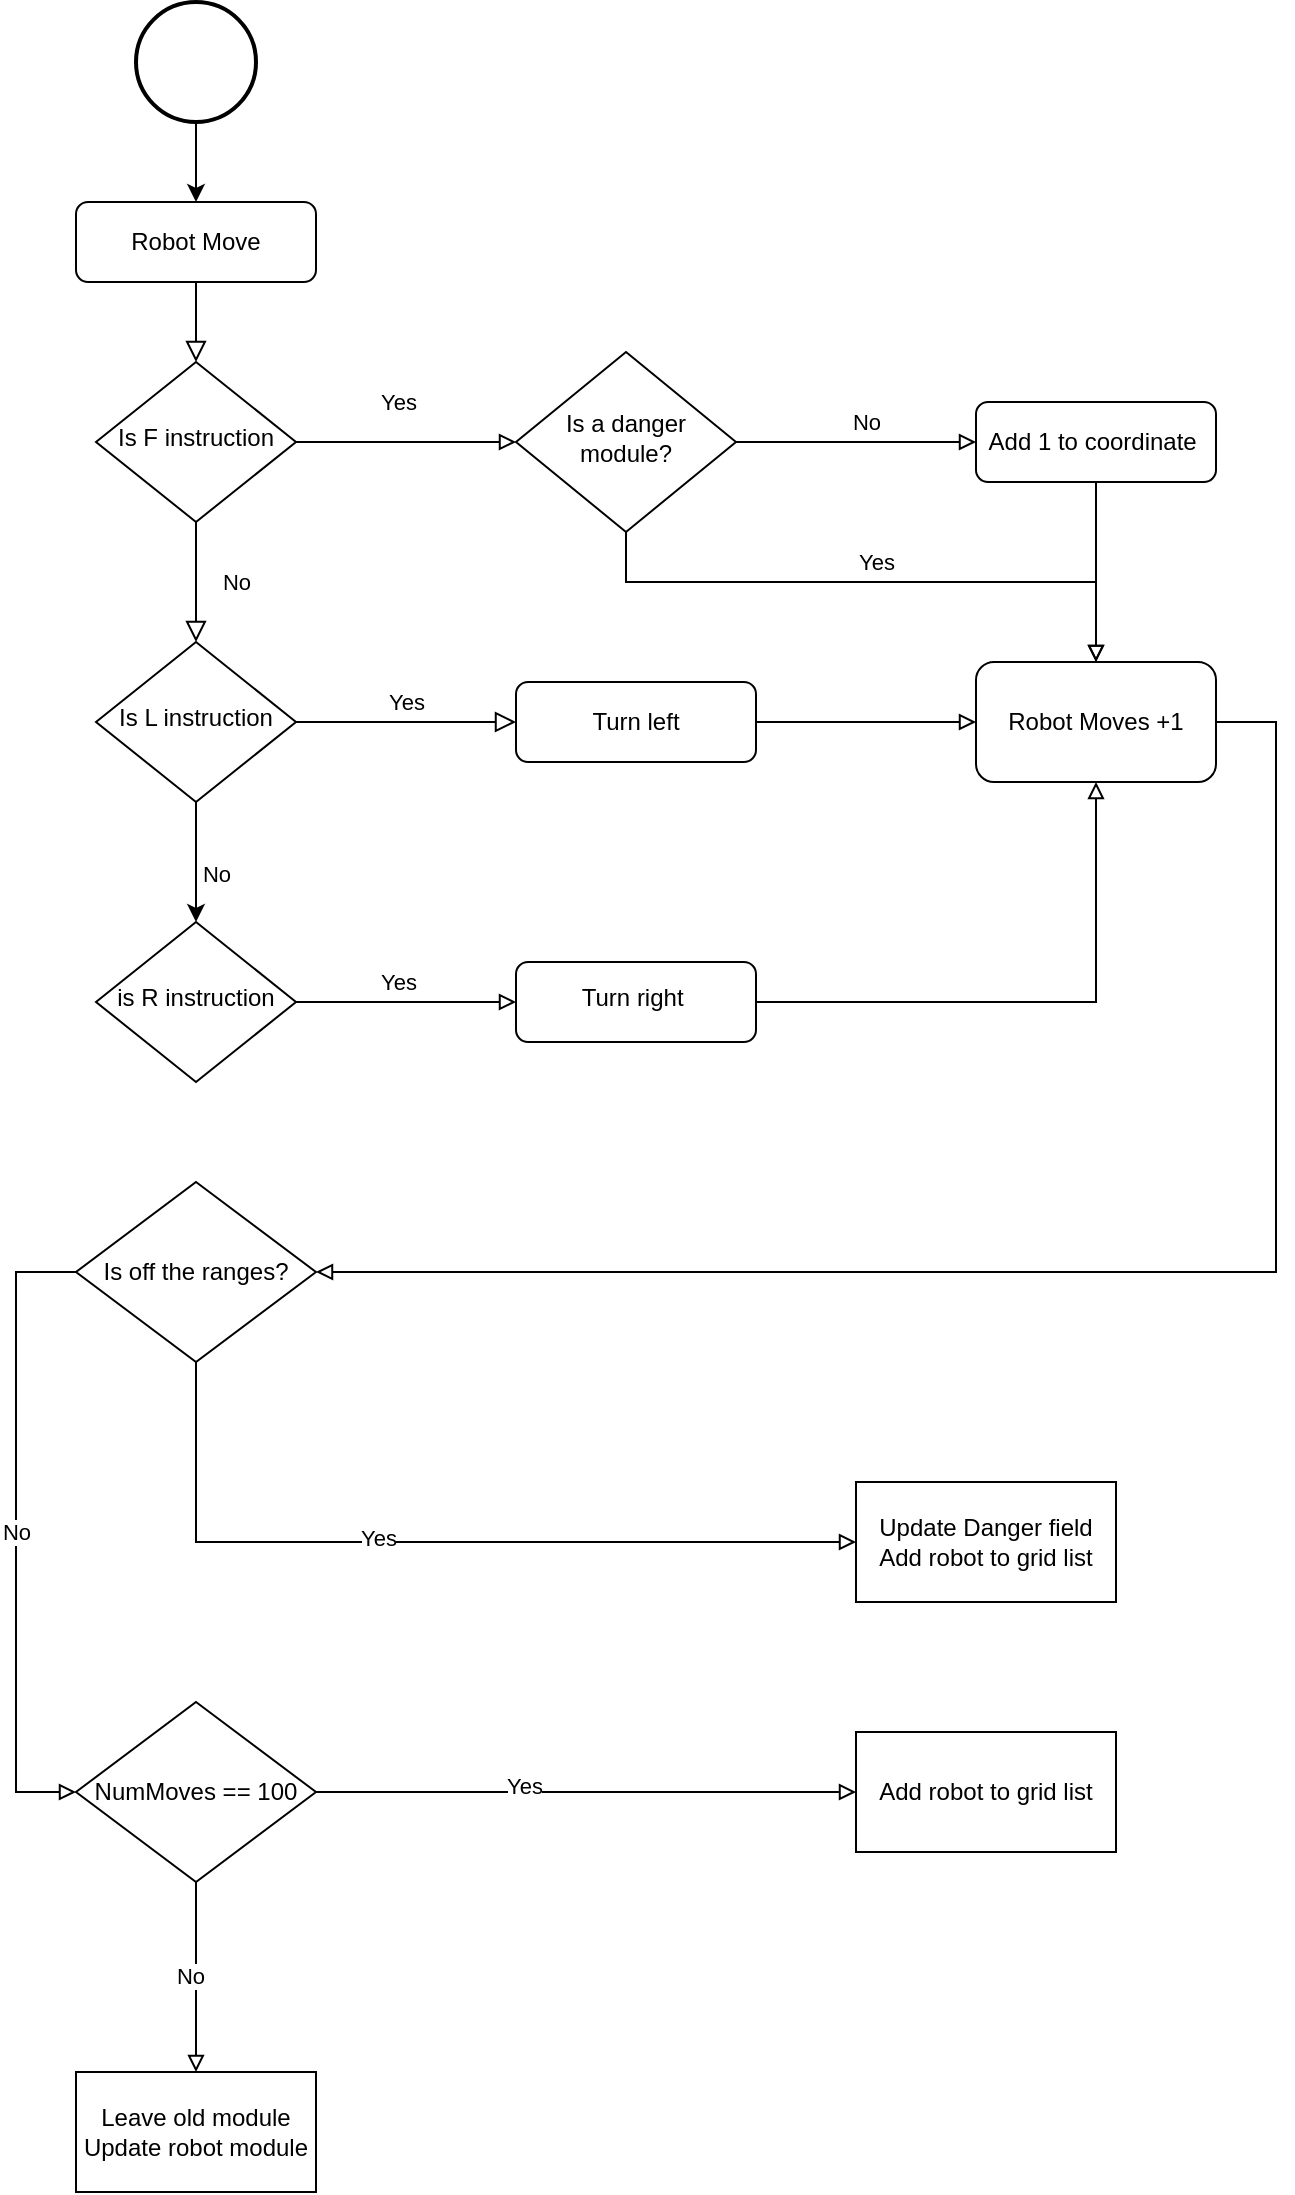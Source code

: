 <mxfile version="15.2.9" type="github">
  <diagram id="C5RBs43oDa-KdzZeNtuy" name="Page-1">
    <mxGraphModel dx="1106" dy="702" grid="1" gridSize="10" guides="1" tooltips="1" connect="1" arrows="1" fold="1" page="1" pageScale="1" pageWidth="827" pageHeight="1169" math="0" shadow="0">
      <root>
        <mxCell id="WIyWlLk6GJQsqaUBKTNV-0" />
        <mxCell id="WIyWlLk6GJQsqaUBKTNV-1" parent="WIyWlLk6GJQsqaUBKTNV-0" />
        <mxCell id="WIyWlLk6GJQsqaUBKTNV-2" value="" style="rounded=0;html=1;jettySize=auto;orthogonalLoop=1;fontSize=11;endArrow=block;endFill=0;endSize=8;strokeWidth=1;shadow=0;labelBackgroundColor=none;edgeStyle=orthogonalEdgeStyle;" parent="WIyWlLk6GJQsqaUBKTNV-1" source="WIyWlLk6GJQsqaUBKTNV-3" target="WIyWlLk6GJQsqaUBKTNV-6" edge="1">
          <mxGeometry relative="1" as="geometry" />
        </mxCell>
        <mxCell id="WIyWlLk6GJQsqaUBKTNV-3" value="Robot Move" style="rounded=1;whiteSpace=wrap;html=1;fontSize=12;glass=0;strokeWidth=1;shadow=0;" parent="WIyWlLk6GJQsqaUBKTNV-1" vertex="1">
          <mxGeometry x="160" y="110" width="120" height="40" as="geometry" />
        </mxCell>
        <mxCell id="WIyWlLk6GJQsqaUBKTNV-4" value="No" style="rounded=0;html=1;jettySize=auto;orthogonalLoop=1;fontSize=11;endArrow=block;endFill=0;endSize=8;strokeWidth=1;shadow=0;labelBackgroundColor=none;edgeStyle=orthogonalEdgeStyle;" parent="WIyWlLk6GJQsqaUBKTNV-1" source="WIyWlLk6GJQsqaUBKTNV-6" target="WIyWlLk6GJQsqaUBKTNV-10" edge="1">
          <mxGeometry y="20" relative="1" as="geometry">
            <mxPoint as="offset" />
          </mxGeometry>
        </mxCell>
        <mxCell id="64ToLdorh05oFUO4WZox-32" value="" style="edgeStyle=orthogonalEdgeStyle;rounded=0;orthogonalLoop=1;jettySize=auto;html=1;endArrow=block;endFill=0;" edge="1" parent="WIyWlLk6GJQsqaUBKTNV-1" source="WIyWlLk6GJQsqaUBKTNV-6" target="64ToLdorh05oFUO4WZox-31">
          <mxGeometry relative="1" as="geometry" />
        </mxCell>
        <mxCell id="64ToLdorh05oFUO4WZox-33" value="Yes" style="edgeLabel;html=1;align=center;verticalAlign=middle;resizable=0;points=[];" vertex="1" connectable="0" parent="64ToLdorh05oFUO4WZox-32">
          <mxGeometry x="-0.069" y="-3" relative="1" as="geometry">
            <mxPoint y="-23" as="offset" />
          </mxGeometry>
        </mxCell>
        <mxCell id="WIyWlLk6GJQsqaUBKTNV-6" value="Is F instruction" style="rhombus;whiteSpace=wrap;html=1;shadow=0;fontFamily=Helvetica;fontSize=12;align=center;strokeWidth=1;spacing=6;spacingTop=-4;" parent="WIyWlLk6GJQsqaUBKTNV-1" vertex="1">
          <mxGeometry x="170" y="190" width="100" height="80" as="geometry" />
        </mxCell>
        <mxCell id="64ToLdorh05oFUO4WZox-13" value="" style="edgeStyle=orthogonalEdgeStyle;rounded=0;orthogonalLoop=1;jettySize=auto;html=1;endArrow=block;endFill=0;" edge="1" parent="WIyWlLk6GJQsqaUBKTNV-1" source="WIyWlLk6GJQsqaUBKTNV-7" target="64ToLdorh05oFUO4WZox-12">
          <mxGeometry relative="1" as="geometry" />
        </mxCell>
        <mxCell id="WIyWlLk6GJQsqaUBKTNV-7" value="Add 1 to coordinate&amp;nbsp;" style="rounded=1;whiteSpace=wrap;html=1;fontSize=12;glass=0;strokeWidth=1;shadow=0;" parent="WIyWlLk6GJQsqaUBKTNV-1" vertex="1">
          <mxGeometry x="610" y="210" width="120" height="40" as="geometry" />
        </mxCell>
        <mxCell id="WIyWlLk6GJQsqaUBKTNV-9" value="Yes" style="edgeStyle=orthogonalEdgeStyle;rounded=0;html=1;jettySize=auto;orthogonalLoop=1;fontSize=11;endArrow=block;endFill=0;endSize=8;strokeWidth=1;shadow=0;labelBackgroundColor=none;" parent="WIyWlLk6GJQsqaUBKTNV-1" source="WIyWlLk6GJQsqaUBKTNV-10" target="WIyWlLk6GJQsqaUBKTNV-12" edge="1">
          <mxGeometry y="10" relative="1" as="geometry">
            <mxPoint as="offset" />
          </mxGeometry>
        </mxCell>
        <mxCell id="64ToLdorh05oFUO4WZox-1" value="" style="edgeStyle=orthogonalEdgeStyle;rounded=0;orthogonalLoop=1;jettySize=auto;html=1;" edge="1" parent="WIyWlLk6GJQsqaUBKTNV-1" source="WIyWlLk6GJQsqaUBKTNV-10" target="64ToLdorh05oFUO4WZox-0">
          <mxGeometry relative="1" as="geometry" />
        </mxCell>
        <mxCell id="64ToLdorh05oFUO4WZox-2" value="No" style="edgeLabel;html=1;align=center;verticalAlign=middle;resizable=0;points=[];" vertex="1" connectable="0" parent="64ToLdorh05oFUO4WZox-1">
          <mxGeometry x="0.189" relative="1" as="geometry">
            <mxPoint x="10" as="offset" />
          </mxGeometry>
        </mxCell>
        <mxCell id="WIyWlLk6GJQsqaUBKTNV-10" value="Is L instruction" style="rhombus;whiteSpace=wrap;html=1;shadow=0;fontFamily=Helvetica;fontSize=12;align=center;strokeWidth=1;spacing=6;spacingTop=-4;" parent="WIyWlLk6GJQsqaUBKTNV-1" vertex="1">
          <mxGeometry x="170" y="330" width="100" height="80" as="geometry" />
        </mxCell>
        <mxCell id="64ToLdorh05oFUO4WZox-15" style="edgeStyle=orthogonalEdgeStyle;rounded=0;orthogonalLoop=1;jettySize=auto;html=1;endArrow=block;endFill=0;" edge="1" parent="WIyWlLk6GJQsqaUBKTNV-1" source="WIyWlLk6GJQsqaUBKTNV-12" target="64ToLdorh05oFUO4WZox-12">
          <mxGeometry relative="1" as="geometry" />
        </mxCell>
        <mxCell id="WIyWlLk6GJQsqaUBKTNV-12" value="Turn left" style="rounded=1;whiteSpace=wrap;html=1;fontSize=12;glass=0;strokeWidth=1;shadow=0;" parent="WIyWlLk6GJQsqaUBKTNV-1" vertex="1">
          <mxGeometry x="380" y="350" width="120" height="40" as="geometry" />
        </mxCell>
        <mxCell id="64ToLdorh05oFUO4WZox-6" value="" style="edgeStyle=orthogonalEdgeStyle;rounded=0;orthogonalLoop=1;jettySize=auto;html=1;endArrow=block;endFill=0;" edge="1" parent="WIyWlLk6GJQsqaUBKTNV-1" source="64ToLdorh05oFUO4WZox-0" target="64ToLdorh05oFUO4WZox-5">
          <mxGeometry relative="1" as="geometry" />
        </mxCell>
        <mxCell id="64ToLdorh05oFUO4WZox-7" value="Yes" style="edgeLabel;html=1;align=center;verticalAlign=middle;resizable=0;points=[];" vertex="1" connectable="0" parent="64ToLdorh05oFUO4WZox-6">
          <mxGeometry x="-0.085" y="2" relative="1" as="geometry">
            <mxPoint y="-8" as="offset" />
          </mxGeometry>
        </mxCell>
        <mxCell id="64ToLdorh05oFUO4WZox-0" value="is R instruction&lt;br&gt;" style="rhombus;whiteSpace=wrap;html=1;shadow=0;fontFamily=Helvetica;fontSize=12;align=center;strokeWidth=1;spacing=6;spacingTop=-4;" vertex="1" parent="WIyWlLk6GJQsqaUBKTNV-1">
          <mxGeometry x="170" y="470" width="100" height="80" as="geometry" />
        </mxCell>
        <mxCell id="64ToLdorh05oFUO4WZox-16" style="edgeStyle=orthogonalEdgeStyle;rounded=0;orthogonalLoop=1;jettySize=auto;html=1;entryX=0.5;entryY=1;entryDx=0;entryDy=0;endArrow=block;endFill=0;" edge="1" parent="WIyWlLk6GJQsqaUBKTNV-1" source="64ToLdorh05oFUO4WZox-5" target="64ToLdorh05oFUO4WZox-12">
          <mxGeometry relative="1" as="geometry">
            <Array as="points">
              <mxPoint x="670" y="510" />
            </Array>
          </mxGeometry>
        </mxCell>
        <mxCell id="64ToLdorh05oFUO4WZox-5" value="Turn right&amp;nbsp;" style="whiteSpace=wrap;html=1;shadow=0;strokeWidth=1;spacing=6;spacingTop=-4;rounded=1;" vertex="1" parent="WIyWlLk6GJQsqaUBKTNV-1">
          <mxGeometry x="380" y="490" width="120" height="40" as="geometry" />
        </mxCell>
        <mxCell id="64ToLdorh05oFUO4WZox-9" value="" style="edgeStyle=orthogonalEdgeStyle;rounded=0;orthogonalLoop=1;jettySize=auto;html=1;" edge="1" parent="WIyWlLk6GJQsqaUBKTNV-1" source="64ToLdorh05oFUO4WZox-8" target="WIyWlLk6GJQsqaUBKTNV-3">
          <mxGeometry relative="1" as="geometry" />
        </mxCell>
        <mxCell id="64ToLdorh05oFUO4WZox-8" value="" style="strokeWidth=2;html=1;shape=mxgraph.flowchart.start_2;whiteSpace=wrap;rounded=1;" vertex="1" parent="WIyWlLk6GJQsqaUBKTNV-1">
          <mxGeometry x="190" y="10" width="60" height="60" as="geometry" />
        </mxCell>
        <mxCell id="64ToLdorh05oFUO4WZox-17" style="edgeStyle=orthogonalEdgeStyle;rounded=0;orthogonalLoop=1;jettySize=auto;html=1;endArrow=block;endFill=0;entryX=1;entryY=0.5;entryDx=0;entryDy=0;" edge="1" parent="WIyWlLk6GJQsqaUBKTNV-1" source="64ToLdorh05oFUO4WZox-12" target="64ToLdorh05oFUO4WZox-18">
          <mxGeometry relative="1" as="geometry">
            <mxPoint x="400" y="640" as="targetPoint" />
            <Array as="points">
              <mxPoint x="760" y="370" />
              <mxPoint x="760" y="645" />
            </Array>
          </mxGeometry>
        </mxCell>
        <mxCell id="64ToLdorh05oFUO4WZox-12" value="Robot Moves +1" style="whiteSpace=wrap;html=1;rounded=1;shadow=0;strokeWidth=1;glass=0;" vertex="1" parent="WIyWlLk6GJQsqaUBKTNV-1">
          <mxGeometry x="610" y="340" width="120" height="60" as="geometry" />
        </mxCell>
        <mxCell id="64ToLdorh05oFUO4WZox-22" value="" style="edgeStyle=orthogonalEdgeStyle;rounded=0;orthogonalLoop=1;jettySize=auto;html=1;endArrow=block;endFill=0;entryX=0;entryY=0.5;entryDx=0;entryDy=0;" edge="1" parent="WIyWlLk6GJQsqaUBKTNV-1" source="64ToLdorh05oFUO4WZox-18" target="64ToLdorh05oFUO4WZox-21">
          <mxGeometry relative="1" as="geometry">
            <Array as="points">
              <mxPoint x="220" y="780" />
            </Array>
          </mxGeometry>
        </mxCell>
        <mxCell id="64ToLdorh05oFUO4WZox-23" value="Yes" style="edgeLabel;html=1;align=center;verticalAlign=middle;resizable=0;points=[];" vertex="1" connectable="0" parent="64ToLdorh05oFUO4WZox-22">
          <mxGeometry x="-0.139" y="2" relative="1" as="geometry">
            <mxPoint as="offset" />
          </mxGeometry>
        </mxCell>
        <mxCell id="64ToLdorh05oFUO4WZox-25" value="No" style="edgeStyle=orthogonalEdgeStyle;rounded=0;orthogonalLoop=1;jettySize=auto;html=1;endArrow=block;endFill=0;" edge="1" parent="WIyWlLk6GJQsqaUBKTNV-1" source="64ToLdorh05oFUO4WZox-18" target="64ToLdorh05oFUO4WZox-24">
          <mxGeometry relative="1" as="geometry">
            <Array as="points">
              <mxPoint x="130" y="645" />
              <mxPoint x="130" y="905" />
            </Array>
          </mxGeometry>
        </mxCell>
        <mxCell id="64ToLdorh05oFUO4WZox-18" value="Is off the ranges?" style="rhombus;whiteSpace=wrap;html=1;rounded=0;" vertex="1" parent="WIyWlLk6GJQsqaUBKTNV-1">
          <mxGeometry x="160" y="600" width="120" height="90" as="geometry" />
        </mxCell>
        <mxCell id="64ToLdorh05oFUO4WZox-21" value="Update Danger field&lt;br&gt;Add robot to grid list" style="whiteSpace=wrap;html=1;rounded=0;" vertex="1" parent="WIyWlLk6GJQsqaUBKTNV-1">
          <mxGeometry x="550" y="750" width="130" height="60" as="geometry" />
        </mxCell>
        <mxCell id="64ToLdorh05oFUO4WZox-29" value="" style="edgeStyle=orthogonalEdgeStyle;rounded=0;orthogonalLoop=1;jettySize=auto;html=1;endArrow=block;endFill=0;" edge="1" parent="WIyWlLk6GJQsqaUBKTNV-1" source="64ToLdorh05oFUO4WZox-24" target="64ToLdorh05oFUO4WZox-28">
          <mxGeometry relative="1" as="geometry" />
        </mxCell>
        <mxCell id="64ToLdorh05oFUO4WZox-30" value="Yes" style="edgeLabel;html=1;align=center;verticalAlign=middle;resizable=0;points=[];" vertex="1" connectable="0" parent="64ToLdorh05oFUO4WZox-29">
          <mxGeometry x="-0.228" y="3" relative="1" as="geometry">
            <mxPoint as="offset" />
          </mxGeometry>
        </mxCell>
        <mxCell id="64ToLdorh05oFUO4WZox-39" value="" style="edgeStyle=orthogonalEdgeStyle;rounded=0;orthogonalLoop=1;jettySize=auto;html=1;endArrow=block;endFill=0;" edge="1" parent="WIyWlLk6GJQsqaUBKTNV-1" source="64ToLdorh05oFUO4WZox-24" target="64ToLdorh05oFUO4WZox-38">
          <mxGeometry relative="1" as="geometry" />
        </mxCell>
        <mxCell id="64ToLdorh05oFUO4WZox-40" value="No" style="edgeLabel;html=1;align=center;verticalAlign=middle;resizable=0;points=[];" vertex="1" connectable="0" parent="64ToLdorh05oFUO4WZox-39">
          <mxGeometry x="-0.02" y="-3" relative="1" as="geometry">
            <mxPoint as="offset" />
          </mxGeometry>
        </mxCell>
        <mxCell id="64ToLdorh05oFUO4WZox-24" value="NumMoves == 100" style="rhombus;whiteSpace=wrap;html=1;rounded=0;" vertex="1" parent="WIyWlLk6GJQsqaUBKTNV-1">
          <mxGeometry x="160" y="860" width="120" height="90" as="geometry" />
        </mxCell>
        <mxCell id="64ToLdorh05oFUO4WZox-28" value="Add robot to grid list" style="whiteSpace=wrap;html=1;rounded=0;" vertex="1" parent="WIyWlLk6GJQsqaUBKTNV-1">
          <mxGeometry x="550" y="875" width="130" height="60" as="geometry" />
        </mxCell>
        <mxCell id="64ToLdorh05oFUO4WZox-34" value="No" style="edgeStyle=orthogonalEdgeStyle;rounded=0;orthogonalLoop=1;jettySize=auto;html=1;endArrow=block;endFill=0;" edge="1" parent="WIyWlLk6GJQsqaUBKTNV-1" source="64ToLdorh05oFUO4WZox-31" target="WIyWlLk6GJQsqaUBKTNV-7">
          <mxGeometry x="0.077" y="10" relative="1" as="geometry">
            <mxPoint as="offset" />
          </mxGeometry>
        </mxCell>
        <mxCell id="64ToLdorh05oFUO4WZox-35" style="edgeStyle=orthogonalEdgeStyle;rounded=0;orthogonalLoop=1;jettySize=auto;html=1;endArrow=block;endFill=0;" edge="1" parent="WIyWlLk6GJQsqaUBKTNV-1" source="64ToLdorh05oFUO4WZox-31" target="64ToLdorh05oFUO4WZox-12">
          <mxGeometry relative="1" as="geometry">
            <Array as="points">
              <mxPoint x="435" y="300" />
              <mxPoint x="670" y="300" />
            </Array>
          </mxGeometry>
        </mxCell>
        <mxCell id="64ToLdorh05oFUO4WZox-36" value="Yes" style="edgeLabel;html=1;align=center;verticalAlign=middle;resizable=0;points=[];" vertex="1" connectable="0" parent="64ToLdorh05oFUO4WZox-35">
          <mxGeometry x="0.121" y="1" relative="1" as="geometry">
            <mxPoint x="-18" y="-9" as="offset" />
          </mxGeometry>
        </mxCell>
        <mxCell id="64ToLdorh05oFUO4WZox-31" value="Is a danger module?" style="rhombus;whiteSpace=wrap;html=1;shadow=0;fontFamily=Helvetica;fontSize=12;align=center;strokeWidth=1;spacing=6;spacingTop=-4;" vertex="1" parent="WIyWlLk6GJQsqaUBKTNV-1">
          <mxGeometry x="380" y="185" width="110" height="90" as="geometry" />
        </mxCell>
        <mxCell id="64ToLdorh05oFUO4WZox-38" value="Leave old module&lt;br&gt;Update robot module" style="whiteSpace=wrap;html=1;rounded=0;" vertex="1" parent="WIyWlLk6GJQsqaUBKTNV-1">
          <mxGeometry x="160" y="1045" width="120" height="60" as="geometry" />
        </mxCell>
      </root>
    </mxGraphModel>
  </diagram>
</mxfile>
